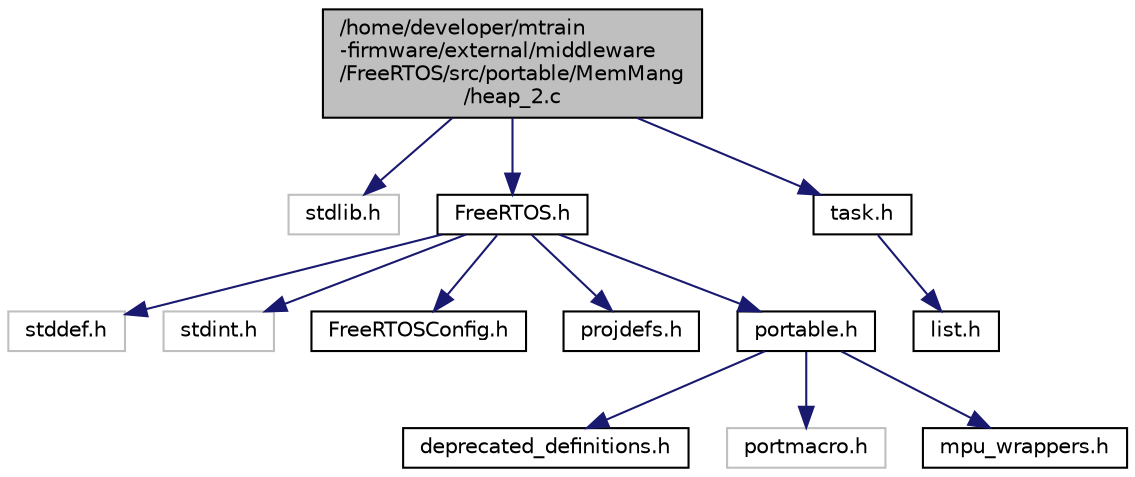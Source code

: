 digraph "/home/developer/mtrain-firmware/external/middleware/FreeRTOS/src/portable/MemMang/heap_2.c"
{
  edge [fontname="Helvetica",fontsize="10",labelfontname="Helvetica",labelfontsize="10"];
  node [fontname="Helvetica",fontsize="10",shape=record];
  Node0 [label="/home/developer/mtrain\l-firmware/external/middleware\l/FreeRTOS/src/portable/MemMang\l/heap_2.c",height=0.2,width=0.4,color="black", fillcolor="grey75", style="filled", fontcolor="black"];
  Node0 -> Node1 [color="midnightblue",fontsize="10",style="solid",fontname="Helvetica"];
  Node1 [label="stdlib.h",height=0.2,width=0.4,color="grey75", fillcolor="white", style="filled"];
  Node0 -> Node2 [color="midnightblue",fontsize="10",style="solid",fontname="Helvetica"];
  Node2 [label="FreeRTOS.h",height=0.2,width=0.4,color="black", fillcolor="white", style="filled",URL="$_free_r_t_o_s_8h.html"];
  Node2 -> Node3 [color="midnightblue",fontsize="10",style="solid",fontname="Helvetica"];
  Node3 [label="stddef.h",height=0.2,width=0.4,color="grey75", fillcolor="white", style="filled"];
  Node2 -> Node4 [color="midnightblue",fontsize="10",style="solid",fontname="Helvetica"];
  Node4 [label="stdint.h",height=0.2,width=0.4,color="grey75", fillcolor="white", style="filled"];
  Node2 -> Node5 [color="midnightblue",fontsize="10",style="solid",fontname="Helvetica"];
  Node5 [label="FreeRTOSConfig.h",height=0.2,width=0.4,color="black", fillcolor="white", style="filled",URL="$_free_r_t_o_s_config_8h.html"];
  Node2 -> Node6 [color="midnightblue",fontsize="10",style="solid",fontname="Helvetica"];
  Node6 [label="projdefs.h",height=0.2,width=0.4,color="black", fillcolor="white", style="filled",URL="$projdefs_8h.html"];
  Node2 -> Node7 [color="midnightblue",fontsize="10",style="solid",fontname="Helvetica"];
  Node7 [label="portable.h",height=0.2,width=0.4,color="black", fillcolor="white", style="filled",URL="$portable_8h.html"];
  Node7 -> Node8 [color="midnightblue",fontsize="10",style="solid",fontname="Helvetica"];
  Node8 [label="deprecated_definitions.h",height=0.2,width=0.4,color="black", fillcolor="white", style="filled",URL="$deprecated__definitions_8h.html"];
  Node7 -> Node9 [color="midnightblue",fontsize="10",style="solid",fontname="Helvetica"];
  Node9 [label="portmacro.h",height=0.2,width=0.4,color="grey75", fillcolor="white", style="filled"];
  Node7 -> Node10 [color="midnightblue",fontsize="10",style="solid",fontname="Helvetica"];
  Node10 [label="mpu_wrappers.h",height=0.2,width=0.4,color="black", fillcolor="white", style="filled",URL="$mpu__wrappers_8h.html"];
  Node0 -> Node11 [color="midnightblue",fontsize="10",style="solid",fontname="Helvetica"];
  Node11 [label="task.h",height=0.2,width=0.4,color="black", fillcolor="white", style="filled",URL="$task_8h.html"];
  Node11 -> Node12 [color="midnightblue",fontsize="10",style="solid",fontname="Helvetica"];
  Node12 [label="list.h",height=0.2,width=0.4,color="black", fillcolor="white", style="filled",URL="$list_8h.html"];
}
